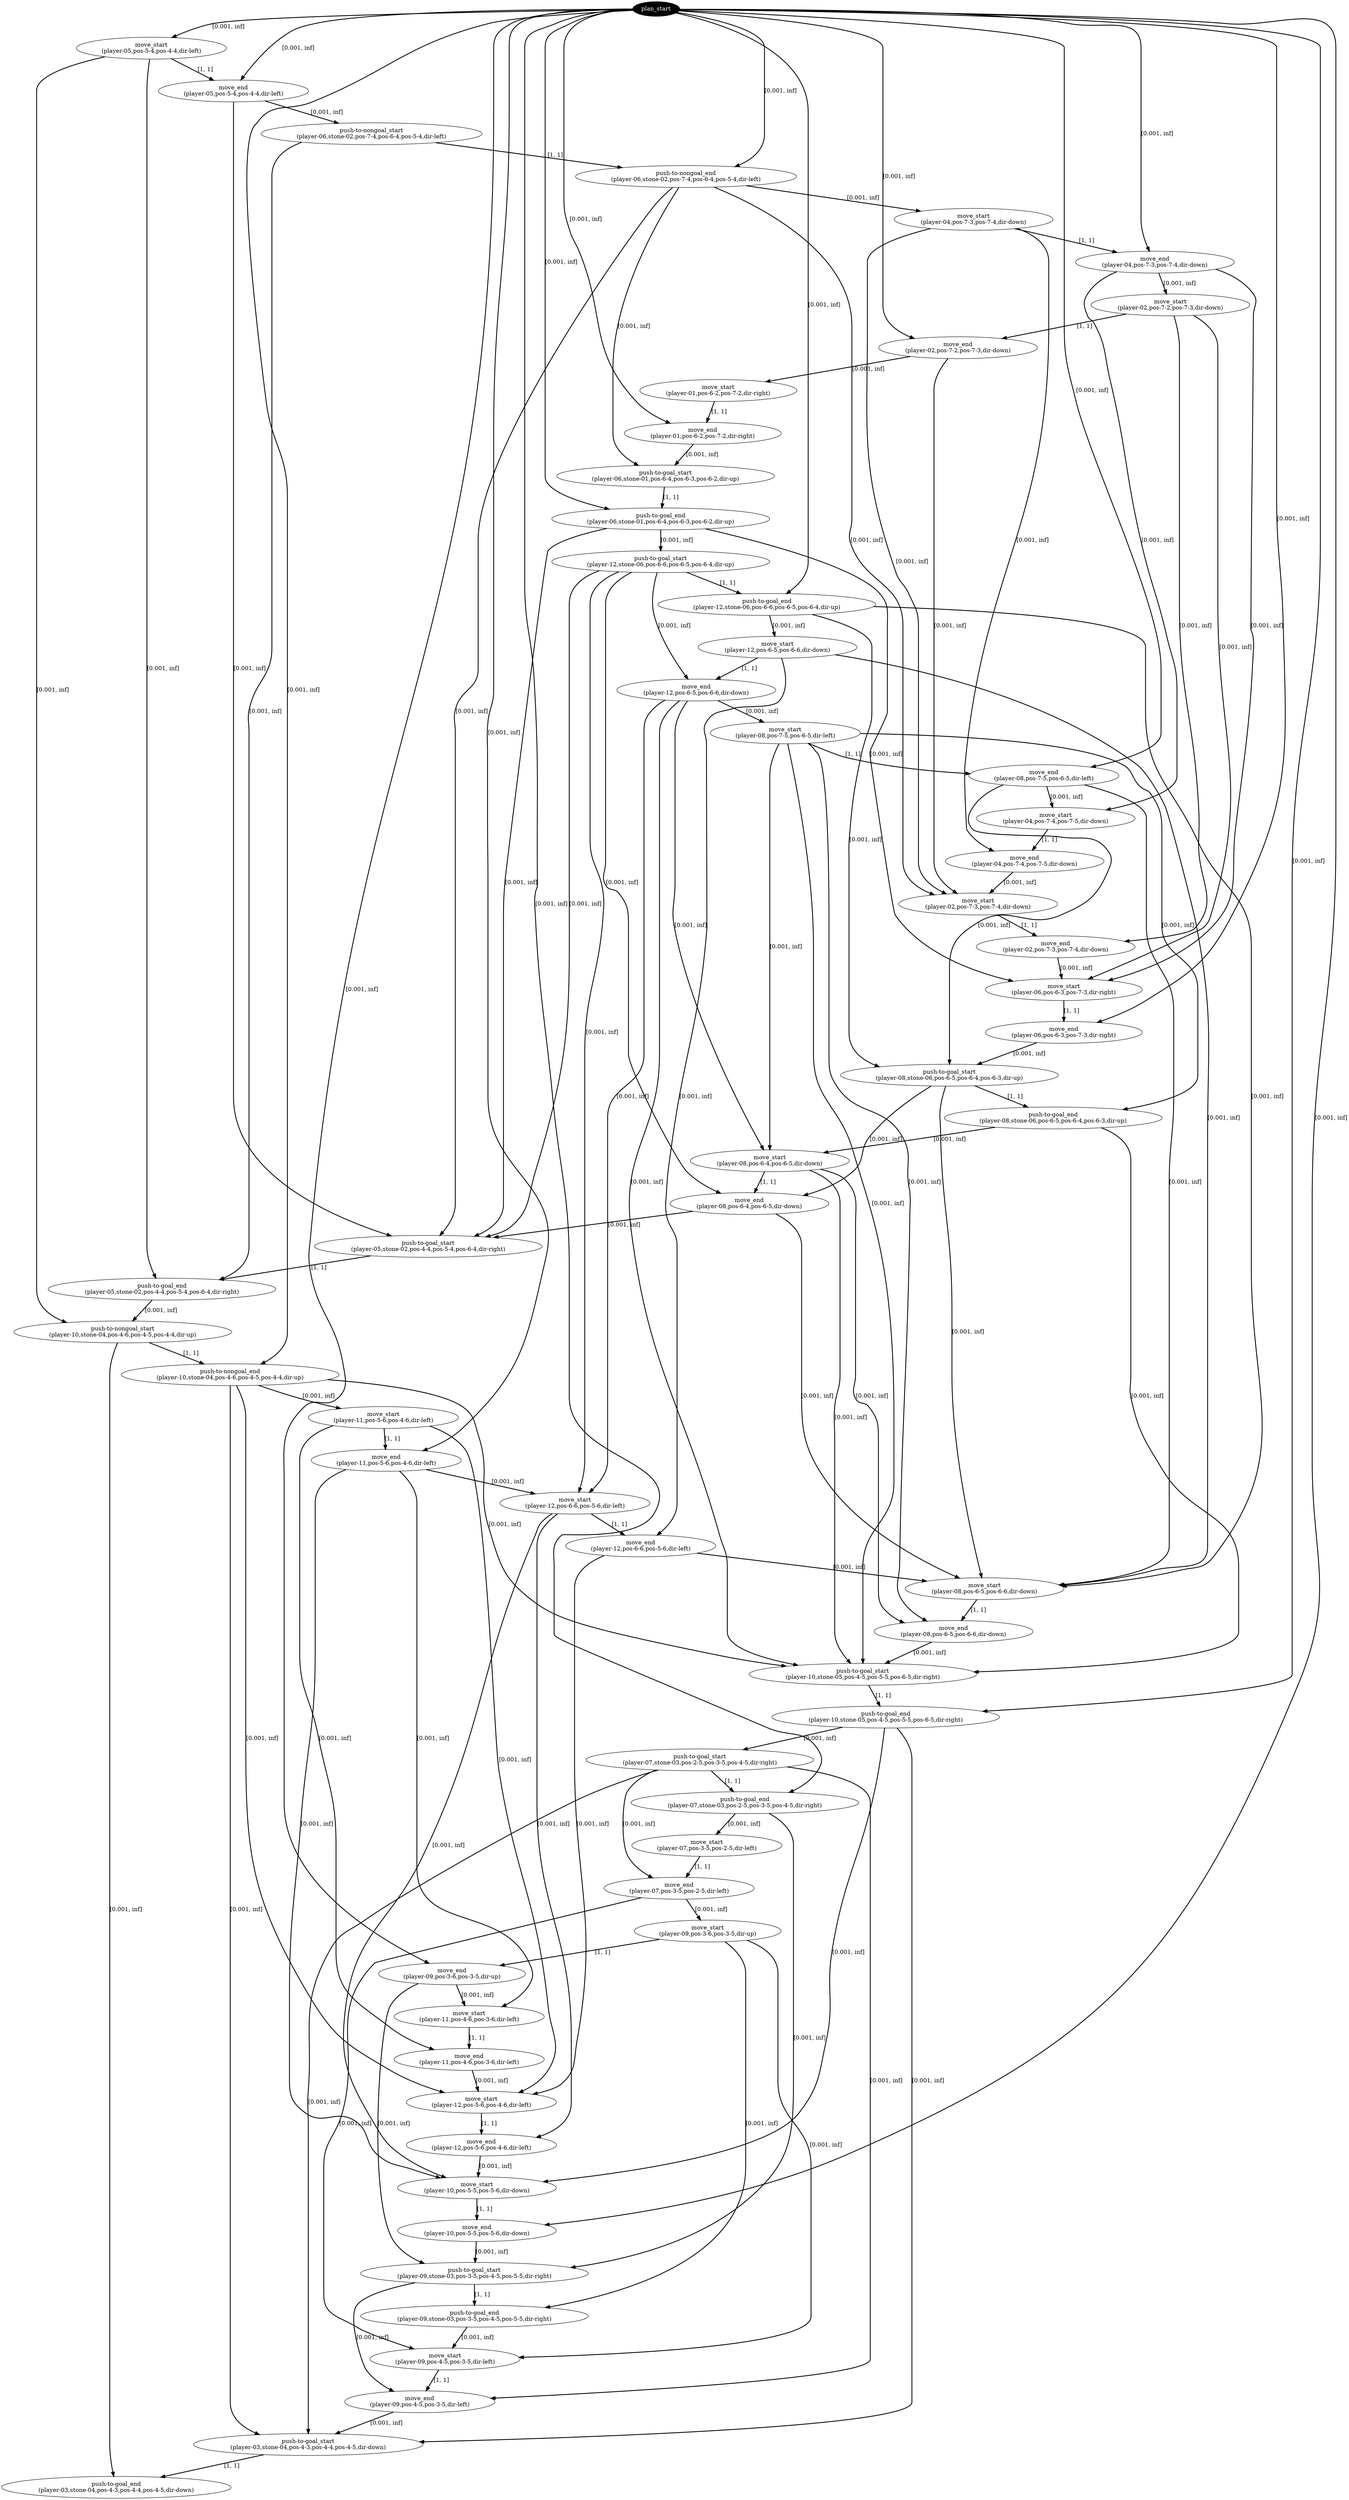 digraph plan {
0[ label="plan_start",style=filled,fillcolor=black,fontcolor=white];
1[ label="move_start
(player-05,pos-5-4,pos-4-4,dir-left)"];
2[ label="move_end
(player-05,pos-5-4,pos-4-4,dir-left)"];
3[ label="push-to-nongoal_start
(player-06,stone-02,pos-7-4,pos-6-4,pos-5-4,dir-left)"];
4[ label="push-to-nongoal_end
(player-06,stone-02,pos-7-4,pos-6-4,pos-5-4,dir-left)"];
5[ label="move_start
(player-04,pos-7-3,pos-7-4,dir-down)"];
6[ label="move_end
(player-04,pos-7-3,pos-7-4,dir-down)"];
7[ label="move_start
(player-02,pos-7-2,pos-7-3,dir-down)"];
8[ label="move_end
(player-02,pos-7-2,pos-7-3,dir-down)"];
9[ label="move_start
(player-01,pos-6-2,pos-7-2,dir-right)"];
10[ label="move_end
(player-01,pos-6-2,pos-7-2,dir-right)"];
11[ label="push-to-goal_start
(player-06,stone-01,pos-6-4,pos-6-3,pos-6-2,dir-up)"];
12[ label="push-to-goal_end
(player-06,stone-01,pos-6-4,pos-6-3,pos-6-2,dir-up)"];
13[ label="push-to-goal_start
(player-12,stone-06,pos-6-6,pos-6-5,pos-6-4,dir-up)"];
14[ label="push-to-goal_end
(player-12,stone-06,pos-6-6,pos-6-5,pos-6-4,dir-up)"];
15[ label="move_start
(player-12,pos-6-5,pos-6-6,dir-down)"];
16[ label="move_end
(player-12,pos-6-5,pos-6-6,dir-down)"];
17[ label="move_start
(player-08,pos-7-5,pos-6-5,dir-left)"];
18[ label="move_end
(player-08,pos-7-5,pos-6-5,dir-left)"];
19[ label="move_start
(player-04,pos-7-4,pos-7-5,dir-down)"];
20[ label="move_end
(player-04,pos-7-4,pos-7-5,dir-down)"];
21[ label="move_start
(player-02,pos-7-3,pos-7-4,dir-down)"];
22[ label="move_end
(player-02,pos-7-3,pos-7-4,dir-down)"];
23[ label="move_start
(player-06,pos-6-3,pos-7-3,dir-right)"];
24[ label="move_end
(player-06,pos-6-3,pos-7-3,dir-right)"];
25[ label="push-to-goal_start
(player-08,stone-06,pos-6-5,pos-6-4,pos-6-3,dir-up)"];
26[ label="push-to-goal_end
(player-08,stone-06,pos-6-5,pos-6-4,pos-6-3,dir-up)"];
27[ label="move_start
(player-08,pos-6-4,pos-6-5,dir-down)"];
28[ label="move_end
(player-08,pos-6-4,pos-6-5,dir-down)"];
29[ label="push-to-goal_start
(player-05,stone-02,pos-4-4,pos-5-4,pos-6-4,dir-right)"];
30[ label="push-to-goal_end
(player-05,stone-02,pos-4-4,pos-5-4,pos-6-4,dir-right)"];
31[ label="push-to-nongoal_start
(player-10,stone-04,pos-4-6,pos-4-5,pos-4-4,dir-up)"];
32[ label="push-to-nongoal_end
(player-10,stone-04,pos-4-6,pos-4-5,pos-4-4,dir-up)"];
33[ label="move_start
(player-11,pos-5-6,pos-4-6,dir-left)"];
34[ label="move_end
(player-11,pos-5-6,pos-4-6,dir-left)"];
35[ label="move_start
(player-12,pos-6-6,pos-5-6,dir-left)"];
36[ label="move_end
(player-12,pos-6-6,pos-5-6,dir-left)"];
37[ label="move_start
(player-08,pos-6-5,pos-6-6,dir-down)"];
38[ label="move_end
(player-08,pos-6-5,pos-6-6,dir-down)"];
39[ label="push-to-goal_start
(player-10,stone-05,pos-4-5,pos-5-5,pos-6-5,dir-right)"];
40[ label="push-to-goal_end
(player-10,stone-05,pos-4-5,pos-5-5,pos-6-5,dir-right)"];
41[ label="push-to-goal_start
(player-07,stone-03,pos-2-5,pos-3-5,pos-4-5,dir-right)"];
42[ label="push-to-goal_end
(player-07,stone-03,pos-2-5,pos-3-5,pos-4-5,dir-right)"];
43[ label="move_start
(player-07,pos-3-5,pos-2-5,dir-left)"];
44[ label="move_end
(player-07,pos-3-5,pos-2-5,dir-left)"];
45[ label="move_start
(player-09,pos-3-6,pos-3-5,dir-up)"];
46[ label="move_end
(player-09,pos-3-6,pos-3-5,dir-up)"];
47[ label="move_start
(player-11,pos-4-6,pos-3-6,dir-left)"];
48[ label="move_end
(player-11,pos-4-6,pos-3-6,dir-left)"];
49[ label="move_start
(player-12,pos-5-6,pos-4-6,dir-left)"];
50[ label="move_end
(player-12,pos-5-6,pos-4-6,dir-left)"];
51[ label="move_start
(player-10,pos-5-5,pos-5-6,dir-down)"];
52[ label="move_end
(player-10,pos-5-5,pos-5-6,dir-down)"];
53[ label="push-to-goal_start
(player-09,stone-03,pos-3-5,pos-4-5,pos-5-5,dir-right)"];
54[ label="push-to-goal_end
(player-09,stone-03,pos-3-5,pos-4-5,pos-5-5,dir-right)"];
55[ label="move_start
(player-09,pos-4-5,pos-3-5,dir-left)"];
56[ label="move_end
(player-09,pos-4-5,pos-3-5,dir-left)"];
57[ label="push-to-goal_start
(player-03,stone-04,pos-4-3,pos-4-4,pos-4-5,dir-down)"];
58[ label="push-to-goal_end
(player-03,stone-04,pos-4-3,pos-4-4,pos-4-5,dir-down)"];
"0" -> "1" [ label="[0.001, inf]" , penwidth=2, color="black"]
"1" -> "2" [ label="[1, 1]" , penwidth=2, color="black"]
"0" -> "2" [ label="[0.001, inf]" , penwidth=2, color="black"]
"2" -> "3" [ label="[0.001, inf]" , penwidth=2, color="black"]
"3" -> "4" [ label="[1, 1]" , penwidth=2, color="black"]
"0" -> "4" [ label="[0.001, inf]" , penwidth=2, color="black"]
"4" -> "5" [ label="[0.001, inf]" , penwidth=2, color="black"]
"5" -> "6" [ label="[1, 1]" , penwidth=2, color="black"]
"0" -> "6" [ label="[0.001, inf]" , penwidth=2, color="black"]
"6" -> "7" [ label="[0.001, inf]" , penwidth=2, color="black"]
"7" -> "8" [ label="[1, 1]" , penwidth=2, color="black"]
"0" -> "8" [ label="[0.001, inf]" , penwidth=2, color="black"]
"8" -> "9" [ label="[0.001, inf]" , penwidth=2, color="black"]
"9" -> "10" [ label="[1, 1]" , penwidth=2, color="black"]
"0" -> "10" [ label="[0.001, inf]" , penwidth=2, color="black"]
"4" -> "11" [ label="[0.001, inf]" , penwidth=2, color="black"]
"10" -> "11" [ label="[0.001, inf]" , penwidth=2, color="black"]
"11" -> "12" [ label="[1, 1]" , penwidth=2, color="black"]
"0" -> "12" [ label="[0.001, inf]" , penwidth=2, color="black"]
"12" -> "13" [ label="[0.001, inf]" , penwidth=2, color="black"]
"13" -> "14" [ label="[1, 1]" , penwidth=2, color="black"]
"0" -> "14" [ label="[0.001, inf]" , penwidth=2, color="black"]
"14" -> "15" [ label="[0.001, inf]" , penwidth=2, color="black"]
"15" -> "16" [ label="[1, 1]" , penwidth=2, color="black"]
"13" -> "16" [ label="[0.001, inf]" , penwidth=2, color="black"]
"16" -> "17" [ label="[0.001, inf]" , penwidth=2, color="black"]
"17" -> "18" [ label="[1, 1]" , penwidth=2, color="black"]
"0" -> "18" [ label="[0.001, inf]" , penwidth=2, color="black"]
"6" -> "19" [ label="[0.001, inf]" , penwidth=2, color="black"]
"18" -> "19" [ label="[0.001, inf]" , penwidth=2, color="black"]
"19" -> "20" [ label="[1, 1]" , penwidth=2, color="black"]
"5" -> "20" [ label="[0.001, inf]" , penwidth=2, color="black"]
"8" -> "21" [ label="[0.001, inf]" , penwidth=2, color="black"]
"20" -> "21" [ label="[0.001, inf]" , penwidth=2, color="black"]
"5" -> "21" [ label="[0.001, inf]" , penwidth=2, color="black"]
"4" -> "21" [ label="[0.001, inf]" , penwidth=2, color="black"]
"21" -> "22" [ label="[1, 1]" , penwidth=2, color="black"]
"7" -> "22" [ label="[0.001, inf]" , penwidth=2, color="black"]
"12" -> "23" [ label="[0.001, inf]" , penwidth=2, color="black"]
"22" -> "23" [ label="[0.001, inf]" , penwidth=2, color="black"]
"7" -> "23" [ label="[0.001, inf]" , penwidth=2, color="black"]
"6" -> "23" [ label="[0.001, inf]" , penwidth=2, color="black"]
"23" -> "24" [ label="[1, 1]" , penwidth=2, color="black"]
"0" -> "24" [ label="[0.001, inf]" , penwidth=2, color="black"]
"18" -> "25" [ label="[0.001, inf]" , penwidth=2, color="black"]
"14" -> "25" [ label="[0.001, inf]" , penwidth=2, color="black"]
"24" -> "25" [ label="[0.001, inf]" , penwidth=2, color="black"]
"25" -> "26" [ label="[1, 1]" , penwidth=2, color="black"]
"17" -> "26" [ label="[0.001, inf]" , penwidth=2, color="black"]
"26" -> "27" [ label="[0.001, inf]" , penwidth=2, color="black"]
"17" -> "27" [ label="[0.001, inf]" , penwidth=2, color="black"]
"16" -> "27" [ label="[0.001, inf]" , penwidth=2, color="black"]
"27" -> "28" [ label="[1, 1]" , penwidth=2, color="black"]
"25" -> "28" [ label="[0.001, inf]" , penwidth=2, color="black"]
"13" -> "28" [ label="[0.001, inf]" , penwidth=2, color="black"]
"2" -> "29" [ label="[0.001, inf]" , penwidth=2, color="black"]
"4" -> "29" [ label="[0.001, inf]" , penwidth=2, color="black"]
"28" -> "29" [ label="[0.001, inf]" , penwidth=2, color="black"]
"13" -> "29" [ label="[0.001, inf]" , penwidth=2, color="black"]
"12" -> "29" [ label="[0.001, inf]" , penwidth=2, color="black"]
"29" -> "30" [ label="[1, 1]" , penwidth=2, color="black"]
"3" -> "30" [ label="[0.001, inf]" , penwidth=2, color="black"]
"1" -> "30" [ label="[0.001, inf]" , penwidth=2, color="black"]
"30" -> "31" [ label="[0.001, inf]" , penwidth=2, color="black"]
"1" -> "31" [ label="[0.001, inf]" , penwidth=2, color="black"]
"31" -> "32" [ label="[1, 1]" , penwidth=2, color="black"]
"0" -> "32" [ label="[0.001, inf]" , penwidth=2, color="black"]
"32" -> "33" [ label="[0.001, inf]" , penwidth=2, color="black"]
"33" -> "34" [ label="[1, 1]" , penwidth=2, color="black"]
"0" -> "34" [ label="[0.001, inf]" , penwidth=2, color="black"]
"16" -> "35" [ label="[0.001, inf]" , penwidth=2, color="black"]
"34" -> "35" [ label="[0.001, inf]" , penwidth=2, color="black"]
"13" -> "35" [ label="[0.001, inf]" , penwidth=2, color="black"]
"35" -> "36" [ label="[1, 1]" , penwidth=2, color="black"]
"15" -> "36" [ label="[0.001, inf]" , penwidth=2, color="black"]
"28" -> "37" [ label="[0.001, inf]" , penwidth=2, color="black"]
"36" -> "37" [ label="[0.001, inf]" , penwidth=2, color="black"]
"25" -> "37" [ label="[0.001, inf]" , penwidth=2, color="black"]
"18" -> "37" [ label="[0.001, inf]" , penwidth=2, color="black"]
"15" -> "37" [ label="[0.001, inf]" , penwidth=2, color="black"]
"14" -> "37" [ label="[0.001, inf]" , penwidth=2, color="black"]
"37" -> "38" [ label="[1, 1]" , penwidth=2, color="black"]
"27" -> "38" [ label="[0.001, inf]" , penwidth=2, color="black"]
"17" -> "38" [ label="[0.001, inf]" , penwidth=2, color="black"]
"32" -> "39" [ label="[0.001, inf]" , penwidth=2, color="black"]
"38" -> "39" [ label="[0.001, inf]" , penwidth=2, color="black"]
"27" -> "39" [ label="[0.001, inf]" , penwidth=2, color="black"]
"26" -> "39" [ label="[0.001, inf]" , penwidth=2, color="black"]
"17" -> "39" [ label="[0.001, inf]" , penwidth=2, color="black"]
"16" -> "39" [ label="[0.001, inf]" , penwidth=2, color="black"]
"39" -> "40" [ label="[1, 1]" , penwidth=2, color="black"]
"0" -> "40" [ label="[0.001, inf]" , penwidth=2, color="black"]
"40" -> "41" [ label="[0.001, inf]" , penwidth=2, color="black"]
"41" -> "42" [ label="[1, 1]" , penwidth=2, color="black"]
"0" -> "42" [ label="[0.001, inf]" , penwidth=2, color="black"]
"42" -> "43" [ label="[0.001, inf]" , penwidth=2, color="black"]
"43" -> "44" [ label="[1, 1]" , penwidth=2, color="black"]
"41" -> "44" [ label="[0.001, inf]" , penwidth=2, color="black"]
"44" -> "45" [ label="[0.001, inf]" , penwidth=2, color="black"]
"45" -> "46" [ label="[1, 1]" , penwidth=2, color="black"]
"0" -> "46" [ label="[0.001, inf]" , penwidth=2, color="black"]
"34" -> "47" [ label="[0.001, inf]" , penwidth=2, color="black"]
"46" -> "47" [ label="[0.001, inf]" , penwidth=2, color="black"]
"47" -> "48" [ label="[1, 1]" , penwidth=2, color="black"]
"33" -> "48" [ label="[0.001, inf]" , penwidth=2, color="black"]
"36" -> "49" [ label="[0.001, inf]" , penwidth=2, color="black"]
"48" -> "49" [ label="[0.001, inf]" , penwidth=2, color="black"]
"33" -> "49" [ label="[0.001, inf]" , penwidth=2, color="black"]
"32" -> "49" [ label="[0.001, inf]" , penwidth=2, color="black"]
"49" -> "50" [ label="[1, 1]" , penwidth=2, color="black"]
"35" -> "50" [ label="[0.001, inf]" , penwidth=2, color="black"]
"40" -> "51" [ label="[0.001, inf]" , penwidth=2, color="black"]
"50" -> "51" [ label="[0.001, inf]" , penwidth=2, color="black"]
"35" -> "51" [ label="[0.001, inf]" , penwidth=2, color="black"]
"34" -> "51" [ label="[0.001, inf]" , penwidth=2, color="black"]
"51" -> "52" [ label="[1, 1]" , penwidth=2, color="black"]
"0" -> "52" [ label="[0.001, inf]" , penwidth=2, color="black"]
"46" -> "53" [ label="[0.001, inf]" , penwidth=2, color="black"]
"42" -> "53" [ label="[0.001, inf]" , penwidth=2, color="black"]
"52" -> "53" [ label="[0.001, inf]" , penwidth=2, color="black"]
"53" -> "54" [ label="[1, 1]" , penwidth=2, color="black"]
"45" -> "54" [ label="[0.001, inf]" , penwidth=2, color="black"]
"54" -> "55" [ label="[0.001, inf]" , penwidth=2, color="black"]
"45" -> "55" [ label="[0.001, inf]" , penwidth=2, color="black"]
"44" -> "55" [ label="[0.001, inf]" , penwidth=2, color="black"]
"55" -> "56" [ label="[1, 1]" , penwidth=2, color="black"]
"53" -> "56" [ label="[0.001, inf]" , penwidth=2, color="black"]
"41" -> "56" [ label="[0.001, inf]" , penwidth=2, color="black"]
"32" -> "57" [ label="[0.001, inf]" , penwidth=2, color="black"]
"56" -> "57" [ label="[0.001, inf]" , penwidth=2, color="black"]
"41" -> "57" [ label="[0.001, inf]" , penwidth=2, color="black"]
"40" -> "57" [ label="[0.001, inf]" , penwidth=2, color="black"]
"57" -> "58" [ label="[1, 1]" , penwidth=2, color="black"]
"31" -> "58" [ label="[0.001, inf]" , penwidth=2, color="black"]
}
